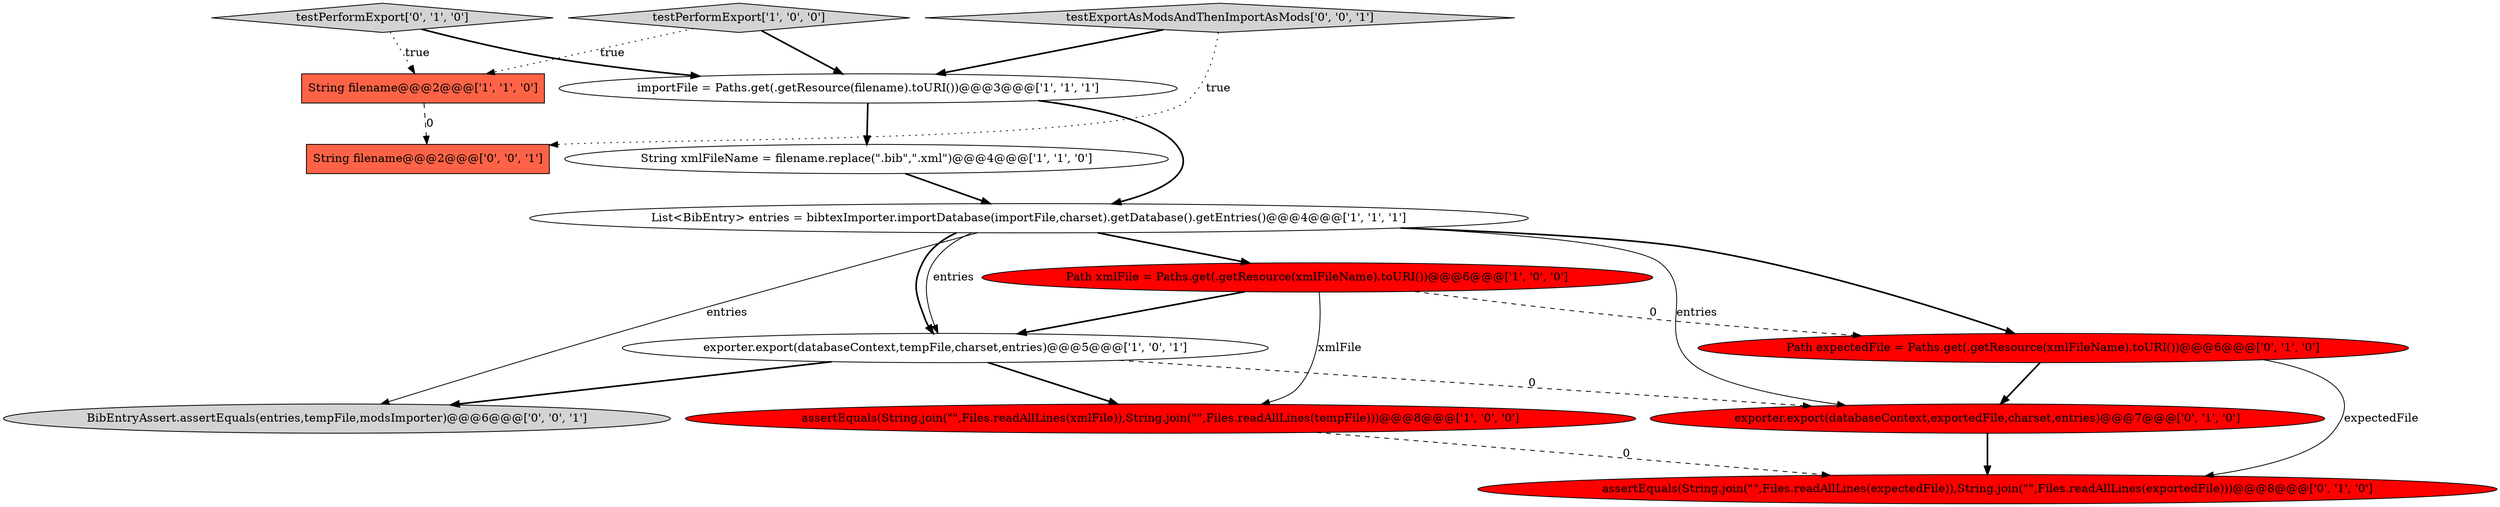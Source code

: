 digraph {
12 [style = filled, label = "BibEntryAssert.assertEquals(entries,tempFile,modsImporter)@@@6@@@['0', '0', '1']", fillcolor = lightgray, shape = ellipse image = "AAA0AAABBB3BBB"];
3 [style = filled, label = "exporter.export(databaseContext,tempFile,charset,entries)@@@5@@@['1', '0', '1']", fillcolor = white, shape = ellipse image = "AAA0AAABBB1BBB"];
10 [style = filled, label = "testPerformExport['0', '1', '0']", fillcolor = lightgray, shape = diamond image = "AAA0AAABBB2BBB"];
7 [style = filled, label = "List<BibEntry> entries = bibtexImporter.importDatabase(importFile,charset).getDatabase().getEntries()@@@4@@@['1', '1', '1']", fillcolor = white, shape = ellipse image = "AAA0AAABBB1BBB"];
5 [style = filled, label = "assertEquals(String.join(\"\",Files.readAllLines(xmlFile)),String.join(\"\",Files.readAllLines(tempFile)))@@@8@@@['1', '0', '0']", fillcolor = red, shape = ellipse image = "AAA1AAABBB1BBB"];
1 [style = filled, label = "testPerformExport['1', '0', '0']", fillcolor = lightgray, shape = diamond image = "AAA0AAABBB1BBB"];
4 [style = filled, label = "String xmlFileName = filename.replace(\".bib\",\".xml\")@@@4@@@['1', '1', '0']", fillcolor = white, shape = ellipse image = "AAA0AAABBB1BBB"];
2 [style = filled, label = "String filename@@@2@@@['1', '1', '0']", fillcolor = tomato, shape = box image = "AAA0AAABBB1BBB"];
11 [style = filled, label = "exporter.export(databaseContext,exportedFile,charset,entries)@@@7@@@['0', '1', '0']", fillcolor = red, shape = ellipse image = "AAA1AAABBB2BBB"];
14 [style = filled, label = "testExportAsModsAndThenImportAsMods['0', '0', '1']", fillcolor = lightgray, shape = diamond image = "AAA0AAABBB3BBB"];
13 [style = filled, label = "String filename@@@2@@@['0', '0', '1']", fillcolor = tomato, shape = box image = "AAA0AAABBB3BBB"];
6 [style = filled, label = "importFile = Paths.get(.getResource(filename).toURI())@@@3@@@['1', '1', '1']", fillcolor = white, shape = ellipse image = "AAA0AAABBB1BBB"];
0 [style = filled, label = "Path xmlFile = Paths.get(.getResource(xmlFileName).toURI())@@@6@@@['1', '0', '0']", fillcolor = red, shape = ellipse image = "AAA1AAABBB1BBB"];
8 [style = filled, label = "assertEquals(String.join(\"\",Files.readAllLines(expectedFile)),String.join(\"\",Files.readAllLines(exportedFile)))@@@8@@@['0', '1', '0']", fillcolor = red, shape = ellipse image = "AAA1AAABBB2BBB"];
9 [style = filled, label = "Path expectedFile = Paths.get(.getResource(xmlFileName).toURI())@@@6@@@['0', '1', '0']", fillcolor = red, shape = ellipse image = "AAA1AAABBB2BBB"];
0->3 [style = bold, label=""];
0->5 [style = solid, label="xmlFile"];
9->11 [style = bold, label=""];
7->3 [style = solid, label="entries"];
7->0 [style = bold, label=""];
3->12 [style = bold, label=""];
10->6 [style = bold, label=""];
7->3 [style = bold, label=""];
4->7 [style = bold, label=""];
14->13 [style = dotted, label="true"];
7->9 [style = bold, label=""];
6->4 [style = bold, label=""];
3->5 [style = bold, label=""];
7->11 [style = solid, label="entries"];
1->6 [style = bold, label=""];
9->8 [style = solid, label="expectedFile"];
10->2 [style = dotted, label="true"];
2->13 [style = dashed, label="0"];
5->8 [style = dashed, label="0"];
11->8 [style = bold, label=""];
0->9 [style = dashed, label="0"];
6->7 [style = bold, label=""];
1->2 [style = dotted, label="true"];
14->6 [style = bold, label=""];
3->11 [style = dashed, label="0"];
7->12 [style = solid, label="entries"];
}
